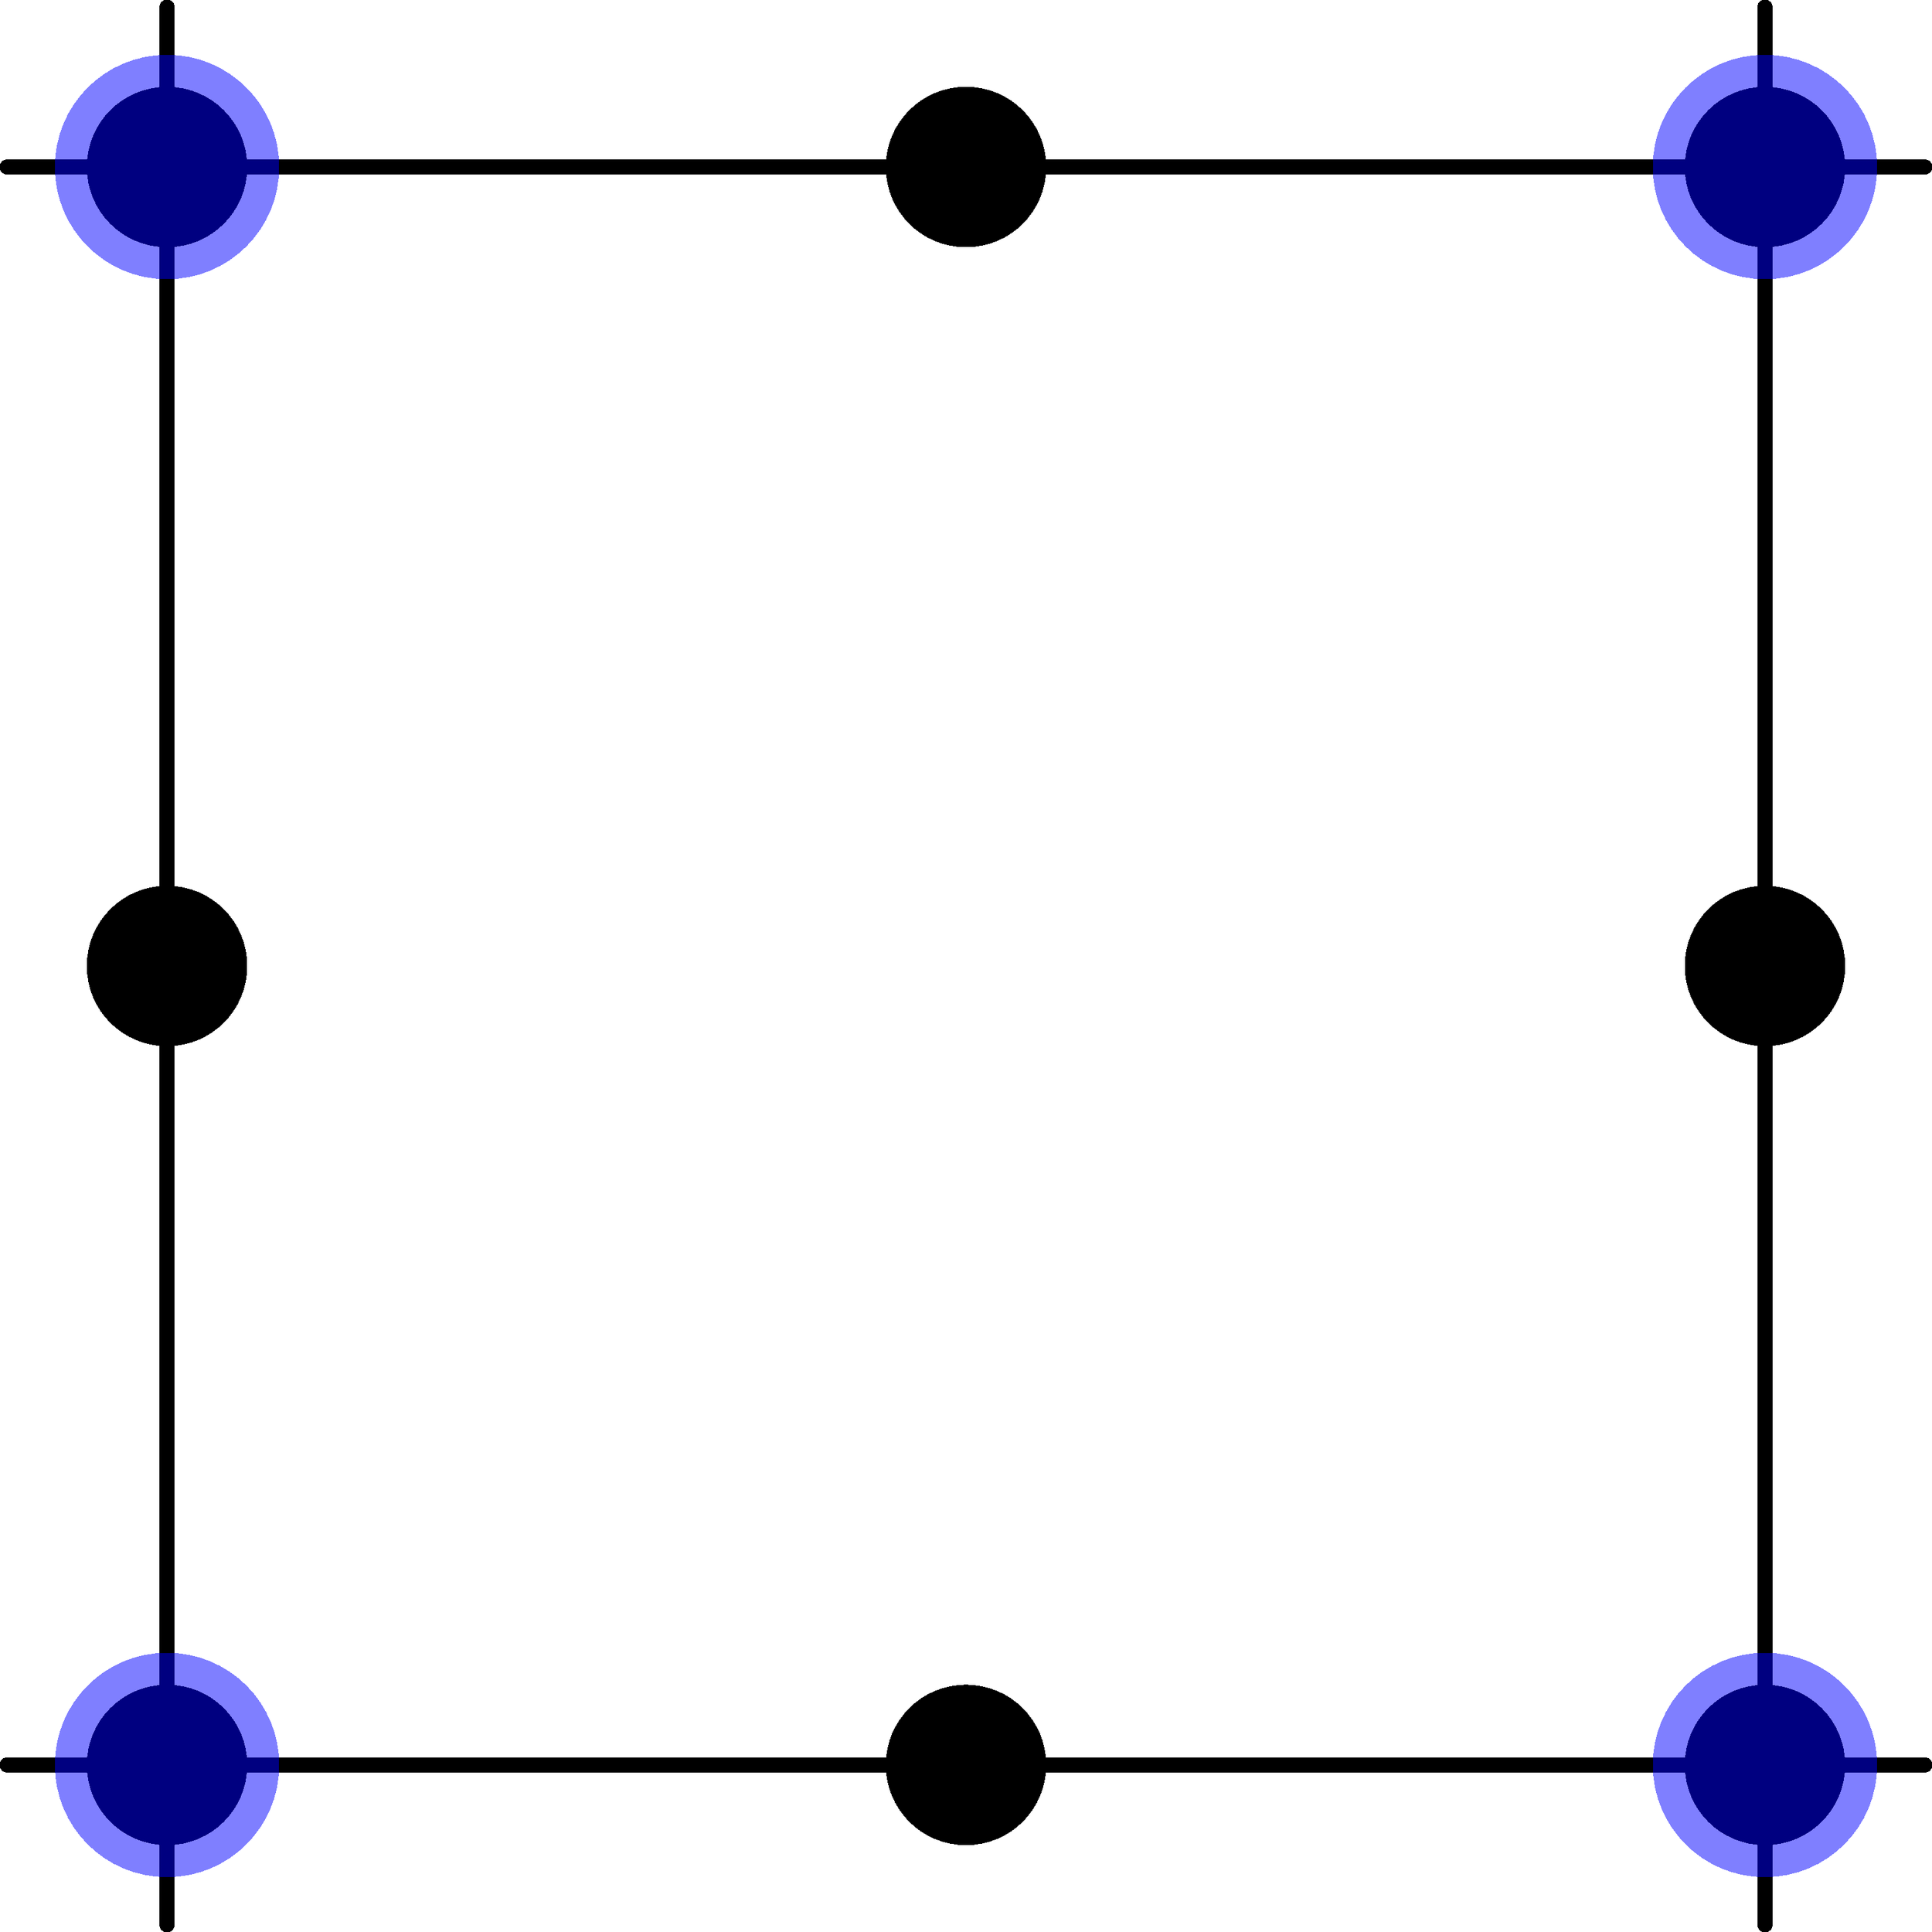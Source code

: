 import graph;

settings.outformat = "png";
settings.render = 16;
defaultpen(fontsize(10pt));
size(200);

real dx = 0.1;
draw((-dx,0.0)--(1+dx,0.0),linewidth(1.5));
draw((-dx,1.0)--(1+dx,1.0),linewidth(1.5));
draw((0.0,-dx)--(0.0,1+dx),linewidth(1.5));
draw((1.0,-dx)--(1.0,1+dx),linewidth(1.5));

fill(circle((0.0,0.0), 0.05), black);
fill(circle((0.5,0.0), 0.05), black);
fill(circle((1.0,0.0), 0.05), black);
fill(circle((0.0,0.5), 0.05), black);
fill(circle((1.0,0.5), 0.05), black);
fill(circle((0.0,1.0), 0.05), black);
fill(circle((0.5,1.0), 0.05), black);
fill(circle((1.0,1.0), 0.05), black);

fill(circle((0.0,0.0), 0.07), blue+opacity(0.5));
fill(circle((1.0,0.0), 0.07), blue+opacity(0.5));
fill(circle((0.0,1.0), 0.07), blue+opacity(0.5));
fill(circle((1.0,1.0), 0.07), blue+opacity(0.5));

// real size = 0.025;
// draw(shift(0.0, 0.0) * scale(size) * ((-1,-1)--(1,1)), fuchsia+linewidth(4));
// draw(shift(0.0, 0.0) * scale(size) * ((-1,1)--(1,-1)), fuchsia+linewidth(4));
// draw(shift(1.0, 0.0) * scale(size) * ((-1,-1)--(1,1)), fuchsia+linewidth(4));
// draw(shift(1.0, 0.0) * scale(size) * ((-1,1)--(1,-1)), fuchsia+linewidth(4));
// draw(shift(1.0, 1.0) * scale(size) * ((-1,-1)--(1,1)), fuchsia+linewidth(4));
// draw(shift(1.0, 1.0) * scale(size) * ((-1,1)--(1,-1)), fuchsia+linewidth(4));
// draw(shift(0.0, 1.0) * scale(size) * ((-1,-1)--(1,1)), fuchsia+linewidth(4));
// draw(shift(0.0, 1.0) * scale(size) * ((-1,1)--(1,-1)), fuchsia+linewidth(4));